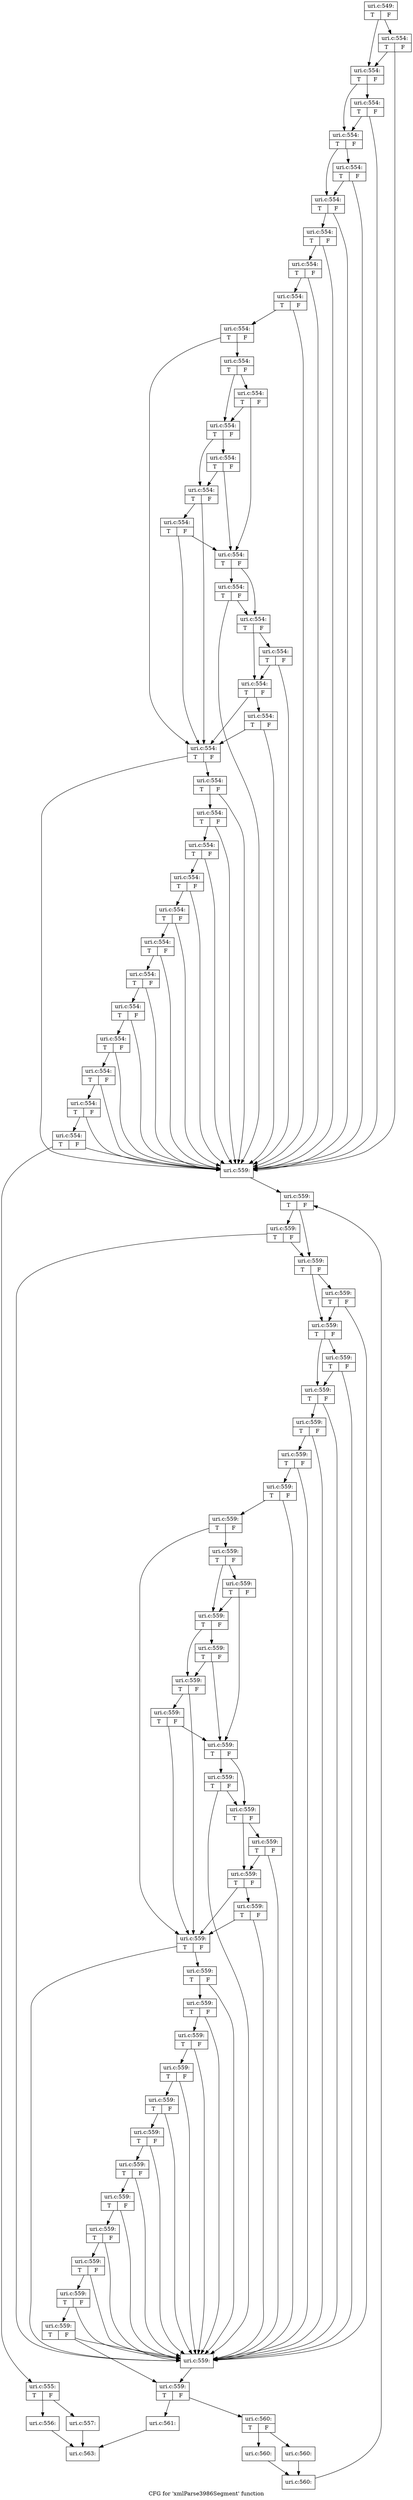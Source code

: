 digraph "CFG for 'xmlParse3986Segment' function" {
	label="CFG for 'xmlParse3986Segment' function";

	Node0x4958220 [shape=record,label="{uri.c:549:|{<s0>T|<s1>F}}"];
	Node0x4958220 -> Node0x4959590;
	Node0x4958220 -> Node0x4959540;
	Node0x4959590 [shape=record,label="{uri.c:554:|{<s0>T|<s1>F}}"];
	Node0x4959590 -> Node0x49591f0;
	Node0x4959590 -> Node0x4959540;
	Node0x4959540 [shape=record,label="{uri.c:554:|{<s0>T|<s1>F}}"];
	Node0x4959540 -> Node0x4959aa0;
	Node0x4959540 -> Node0x49594f0;
	Node0x4959aa0 [shape=record,label="{uri.c:554:|{<s0>T|<s1>F}}"];
	Node0x4959aa0 -> Node0x49591f0;
	Node0x4959aa0 -> Node0x49594f0;
	Node0x49594f0 [shape=record,label="{uri.c:554:|{<s0>T|<s1>F}}"];
	Node0x49594f0 -> Node0x4959f50;
	Node0x49594f0 -> Node0x49594a0;
	Node0x4959f50 [shape=record,label="{uri.c:554:|{<s0>T|<s1>F}}"];
	Node0x4959f50 -> Node0x49591f0;
	Node0x4959f50 -> Node0x49594a0;
	Node0x49594a0 [shape=record,label="{uri.c:554:|{<s0>T|<s1>F}}"];
	Node0x49594a0 -> Node0x49591f0;
	Node0x49594a0 -> Node0x4959450;
	Node0x4959450 [shape=record,label="{uri.c:554:|{<s0>T|<s1>F}}"];
	Node0x4959450 -> Node0x49591f0;
	Node0x4959450 -> Node0x4959400;
	Node0x4959400 [shape=record,label="{uri.c:554:|{<s0>T|<s1>F}}"];
	Node0x4959400 -> Node0x49591f0;
	Node0x4959400 -> Node0x49593b0;
	Node0x49593b0 [shape=record,label="{uri.c:554:|{<s0>T|<s1>F}}"];
	Node0x49593b0 -> Node0x49591f0;
	Node0x49593b0 -> Node0x4959360;
	Node0x4959360 [shape=record,label="{uri.c:554:|{<s0>T|<s1>F}}"];
	Node0x4959360 -> Node0x495ad10;
	Node0x4959360 -> Node0x4959310;
	Node0x495ad10 [shape=record,label="{uri.c:554:|{<s0>T|<s1>F}}"];
	Node0x495ad10 -> Node0x495b030;
	Node0x495ad10 -> Node0x495afe0;
	Node0x495b030 [shape=record,label="{uri.c:554:|{<s0>T|<s1>F}}"];
	Node0x495b030 -> Node0x495acc0;
	Node0x495b030 -> Node0x495afe0;
	Node0x495afe0 [shape=record,label="{uri.c:554:|{<s0>T|<s1>F}}"];
	Node0x495afe0 -> Node0x495b600;
	Node0x495afe0 -> Node0x495af90;
	Node0x495b600 [shape=record,label="{uri.c:554:|{<s0>T|<s1>F}}"];
	Node0x495b600 -> Node0x495acc0;
	Node0x495b600 -> Node0x495af90;
	Node0x495af90 [shape=record,label="{uri.c:554:|{<s0>T|<s1>F}}"];
	Node0x495af90 -> Node0x495bbd0;
	Node0x495af90 -> Node0x4959310;
	Node0x495bbd0 [shape=record,label="{uri.c:554:|{<s0>T|<s1>F}}"];
	Node0x495bbd0 -> Node0x495acc0;
	Node0x495bbd0 -> Node0x4959310;
	Node0x495acc0 [shape=record,label="{uri.c:554:|{<s0>T|<s1>F}}"];
	Node0x495acc0 -> Node0x495c240;
	Node0x495acc0 -> Node0x495c1f0;
	Node0x495c240 [shape=record,label="{uri.c:554:|{<s0>T|<s1>F}}"];
	Node0x495c240 -> Node0x49591f0;
	Node0x495c240 -> Node0x495c1f0;
	Node0x495c1f0 [shape=record,label="{uri.c:554:|{<s0>T|<s1>F}}"];
	Node0x495c1f0 -> Node0x495c810;
	Node0x495c1f0 -> Node0x495c1a0;
	Node0x495c810 [shape=record,label="{uri.c:554:|{<s0>T|<s1>F}}"];
	Node0x495c810 -> Node0x49591f0;
	Node0x495c810 -> Node0x495c1a0;
	Node0x495c1a0 [shape=record,label="{uri.c:554:|{<s0>T|<s1>F}}"];
	Node0x495c1a0 -> Node0x495cde0;
	Node0x495c1a0 -> Node0x4959310;
	Node0x495cde0 [shape=record,label="{uri.c:554:|{<s0>T|<s1>F}}"];
	Node0x495cde0 -> Node0x49591f0;
	Node0x495cde0 -> Node0x4959310;
	Node0x4959310 [shape=record,label="{uri.c:554:|{<s0>T|<s1>F}}"];
	Node0x4959310 -> Node0x49591f0;
	Node0x4959310 -> Node0x495d680;
	Node0x495d680 [shape=record,label="{uri.c:554:|{<s0>T|<s1>F}}"];
	Node0x495d680 -> Node0x49591f0;
	Node0x495d680 -> Node0x495d630;
	Node0x495d630 [shape=record,label="{uri.c:554:|{<s0>T|<s1>F}}"];
	Node0x495d630 -> Node0x49591f0;
	Node0x495d630 -> Node0x495d5e0;
	Node0x495d5e0 [shape=record,label="{uri.c:554:|{<s0>T|<s1>F}}"];
	Node0x495d5e0 -> Node0x49591f0;
	Node0x495d5e0 -> Node0x495d590;
	Node0x495d590 [shape=record,label="{uri.c:554:|{<s0>T|<s1>F}}"];
	Node0x495d590 -> Node0x49591f0;
	Node0x495d590 -> Node0x495d540;
	Node0x495d540 [shape=record,label="{uri.c:554:|{<s0>T|<s1>F}}"];
	Node0x495d540 -> Node0x49591f0;
	Node0x495d540 -> Node0x495d4f0;
	Node0x495d4f0 [shape=record,label="{uri.c:554:|{<s0>T|<s1>F}}"];
	Node0x495d4f0 -> Node0x49591f0;
	Node0x495d4f0 -> Node0x495d4a0;
	Node0x495d4a0 [shape=record,label="{uri.c:554:|{<s0>T|<s1>F}}"];
	Node0x495d4a0 -> Node0x49591f0;
	Node0x495d4a0 -> Node0x495d450;
	Node0x495d450 [shape=record,label="{uri.c:554:|{<s0>T|<s1>F}}"];
	Node0x495d450 -> Node0x49591f0;
	Node0x495d450 -> Node0x495d400;
	Node0x495d400 [shape=record,label="{uri.c:554:|{<s0>T|<s1>F}}"];
	Node0x495d400 -> Node0x49591f0;
	Node0x495d400 -> Node0x495d3b0;
	Node0x495d3b0 [shape=record,label="{uri.c:554:|{<s0>T|<s1>F}}"];
	Node0x495d3b0 -> Node0x49591f0;
	Node0x495d3b0 -> Node0x49592c0;
	Node0x49592c0 [shape=record,label="{uri.c:554:|{<s0>T|<s1>F}}"];
	Node0x49592c0 -> Node0x49591f0;
	Node0x49592c0 -> Node0x4959240;
	Node0x4959240 [shape=record,label="{uri.c:554:|{<s0>T|<s1>F}}"];
	Node0x4959240 -> Node0x49591f0;
	Node0x4959240 -> Node0x49591a0;
	Node0x49591a0 [shape=record,label="{uri.c:555:|{<s0>T|<s1>F}}"];
	Node0x49591a0 -> Node0x495f450;
	Node0x49591a0 -> Node0x495f4a0;
	Node0x495f450 [shape=record,label="{uri.c:556:}"];
	Node0x495f450 -> Node0x4958270;
	Node0x495f4a0 [shape=record,label="{uri.c:557:}"];
	Node0x495f4a0 -> Node0x4958270;
	Node0x49591f0 [shape=record,label="{uri.c:559:}"];
	Node0x49591f0 -> Node0x495f9d0;
	Node0x495f9d0 [shape=record,label="{uri.c:559:|{<s0>T|<s1>F}}"];
	Node0x495f9d0 -> Node0x4960060;
	Node0x495f9d0 -> Node0x4960010;
	Node0x4960060 [shape=record,label="{uri.c:559:|{<s0>T|<s1>F}}"];
	Node0x4960060 -> Node0x495fcc0;
	Node0x4960060 -> Node0x4960010;
	Node0x4960010 [shape=record,label="{uri.c:559:|{<s0>T|<s1>F}}"];
	Node0x4960010 -> Node0x4960470;
	Node0x4960010 -> Node0x495ffc0;
	Node0x4960470 [shape=record,label="{uri.c:559:|{<s0>T|<s1>F}}"];
	Node0x4960470 -> Node0x495fcc0;
	Node0x4960470 -> Node0x495ffc0;
	Node0x495ffc0 [shape=record,label="{uri.c:559:|{<s0>T|<s1>F}}"];
	Node0x495ffc0 -> Node0x4960920;
	Node0x495ffc0 -> Node0x495ff70;
	Node0x4960920 [shape=record,label="{uri.c:559:|{<s0>T|<s1>F}}"];
	Node0x4960920 -> Node0x495fcc0;
	Node0x4960920 -> Node0x495ff70;
	Node0x495ff70 [shape=record,label="{uri.c:559:|{<s0>T|<s1>F}}"];
	Node0x495ff70 -> Node0x495fcc0;
	Node0x495ff70 -> Node0x495ff20;
	Node0x495ff20 [shape=record,label="{uri.c:559:|{<s0>T|<s1>F}}"];
	Node0x495ff20 -> Node0x495fcc0;
	Node0x495ff20 -> Node0x495fed0;
	Node0x495fed0 [shape=record,label="{uri.c:559:|{<s0>T|<s1>F}}"];
	Node0x495fed0 -> Node0x495fcc0;
	Node0x495fed0 -> Node0x495fe80;
	Node0x495fe80 [shape=record,label="{uri.c:559:|{<s0>T|<s1>F}}"];
	Node0x495fe80 -> Node0x495fcc0;
	Node0x495fe80 -> Node0x495fe30;
	Node0x495fe30 [shape=record,label="{uri.c:559:|{<s0>T|<s1>F}}"];
	Node0x495fe30 -> Node0x49616e0;
	Node0x495fe30 -> Node0x495fde0;
	Node0x49616e0 [shape=record,label="{uri.c:559:|{<s0>T|<s1>F}}"];
	Node0x49616e0 -> Node0x4961a00;
	Node0x49616e0 -> Node0x49619b0;
	Node0x4961a00 [shape=record,label="{uri.c:559:|{<s0>T|<s1>F}}"];
	Node0x4961a00 -> Node0x4961690;
	Node0x4961a00 -> Node0x49619b0;
	Node0x49619b0 [shape=record,label="{uri.c:559:|{<s0>T|<s1>F}}"];
	Node0x49619b0 -> Node0x4961fd0;
	Node0x49619b0 -> Node0x4961960;
	Node0x4961fd0 [shape=record,label="{uri.c:559:|{<s0>T|<s1>F}}"];
	Node0x4961fd0 -> Node0x4961690;
	Node0x4961fd0 -> Node0x4961960;
	Node0x4961960 [shape=record,label="{uri.c:559:|{<s0>T|<s1>F}}"];
	Node0x4961960 -> Node0x49625a0;
	Node0x4961960 -> Node0x495fde0;
	Node0x49625a0 [shape=record,label="{uri.c:559:|{<s0>T|<s1>F}}"];
	Node0x49625a0 -> Node0x4961690;
	Node0x49625a0 -> Node0x495fde0;
	Node0x4961690 [shape=record,label="{uri.c:559:|{<s0>T|<s1>F}}"];
	Node0x4961690 -> Node0x4962c10;
	Node0x4961690 -> Node0x4962bc0;
	Node0x4962c10 [shape=record,label="{uri.c:559:|{<s0>T|<s1>F}}"];
	Node0x4962c10 -> Node0x495fcc0;
	Node0x4962c10 -> Node0x4962bc0;
	Node0x4962bc0 [shape=record,label="{uri.c:559:|{<s0>T|<s1>F}}"];
	Node0x4962bc0 -> Node0x49631e0;
	Node0x4962bc0 -> Node0x4962b70;
	Node0x49631e0 [shape=record,label="{uri.c:559:|{<s0>T|<s1>F}}"];
	Node0x49631e0 -> Node0x495fcc0;
	Node0x49631e0 -> Node0x4962b70;
	Node0x4962b70 [shape=record,label="{uri.c:559:|{<s0>T|<s1>F}}"];
	Node0x4962b70 -> Node0x49637b0;
	Node0x4962b70 -> Node0x495fde0;
	Node0x49637b0 [shape=record,label="{uri.c:559:|{<s0>T|<s1>F}}"];
	Node0x49637b0 -> Node0x495fcc0;
	Node0x49637b0 -> Node0x495fde0;
	Node0x495fde0 [shape=record,label="{uri.c:559:|{<s0>T|<s1>F}}"];
	Node0x495fde0 -> Node0x495fcc0;
	Node0x495fde0 -> Node0x4964050;
	Node0x4964050 [shape=record,label="{uri.c:559:|{<s0>T|<s1>F}}"];
	Node0x4964050 -> Node0x495fcc0;
	Node0x4964050 -> Node0x4964000;
	Node0x4964000 [shape=record,label="{uri.c:559:|{<s0>T|<s1>F}}"];
	Node0x4964000 -> Node0x495fcc0;
	Node0x4964000 -> Node0x4963fb0;
	Node0x4963fb0 [shape=record,label="{uri.c:559:|{<s0>T|<s1>F}}"];
	Node0x4963fb0 -> Node0x495fcc0;
	Node0x4963fb0 -> Node0x4963f60;
	Node0x4963f60 [shape=record,label="{uri.c:559:|{<s0>T|<s1>F}}"];
	Node0x4963f60 -> Node0x495fcc0;
	Node0x4963f60 -> Node0x4963f10;
	Node0x4963f10 [shape=record,label="{uri.c:559:|{<s0>T|<s1>F}}"];
	Node0x4963f10 -> Node0x495fcc0;
	Node0x4963f10 -> Node0x4963ec0;
	Node0x4963ec0 [shape=record,label="{uri.c:559:|{<s0>T|<s1>F}}"];
	Node0x4963ec0 -> Node0x495fcc0;
	Node0x4963ec0 -> Node0x4963e70;
	Node0x4963e70 [shape=record,label="{uri.c:559:|{<s0>T|<s1>F}}"];
	Node0x4963e70 -> Node0x495fcc0;
	Node0x4963e70 -> Node0x4963e20;
	Node0x4963e20 [shape=record,label="{uri.c:559:|{<s0>T|<s1>F}}"];
	Node0x4963e20 -> Node0x495fcc0;
	Node0x4963e20 -> Node0x4963dd0;
	Node0x4963dd0 [shape=record,label="{uri.c:559:|{<s0>T|<s1>F}}"];
	Node0x4963dd0 -> Node0x495fcc0;
	Node0x4963dd0 -> Node0x4963d80;
	Node0x4963d80 [shape=record,label="{uri.c:559:|{<s0>T|<s1>F}}"];
	Node0x4963d80 -> Node0x495fcc0;
	Node0x4963d80 -> Node0x495fd90;
	Node0x495fd90 [shape=record,label="{uri.c:559:|{<s0>T|<s1>F}}"];
	Node0x495fd90 -> Node0x495fcc0;
	Node0x495fd90 -> Node0x495fd10;
	Node0x495fd10 [shape=record,label="{uri.c:559:|{<s0>T|<s1>F}}"];
	Node0x495fd10 -> Node0x495fcc0;
	Node0x495fd10 -> Node0x495fc70;
	Node0x495fcc0 [shape=record,label="{uri.c:559:}"];
	Node0x495fcc0 -> Node0x495fc70;
	Node0x495fc70 [shape=record,label="{uri.c:559:|{<s0>T|<s1>F}}"];
	Node0x495fc70 -> Node0x4966170;
	Node0x495fc70 -> Node0x495fbf0;
	Node0x4966170 [shape=record,label="{uri.c:560:|{<s0>T|<s1>F}}"];
	Node0x4966170 -> Node0x4966250;
	Node0x4966170 -> Node0x49662a0;
	Node0x4966250 [shape=record,label="{uri.c:560:}"];
	Node0x4966250 -> Node0x49662f0;
	Node0x49662a0 [shape=record,label="{uri.c:560:}"];
	Node0x49662a0 -> Node0x49662f0;
	Node0x49662f0 [shape=record,label="{uri.c:560:}"];
	Node0x49662f0 -> Node0x495f9d0;
	Node0x495fbf0 [shape=record,label="{uri.c:561:}"];
	Node0x495fbf0 -> Node0x4958270;
	Node0x4958270 [shape=record,label="{uri.c:563:}"];
}
